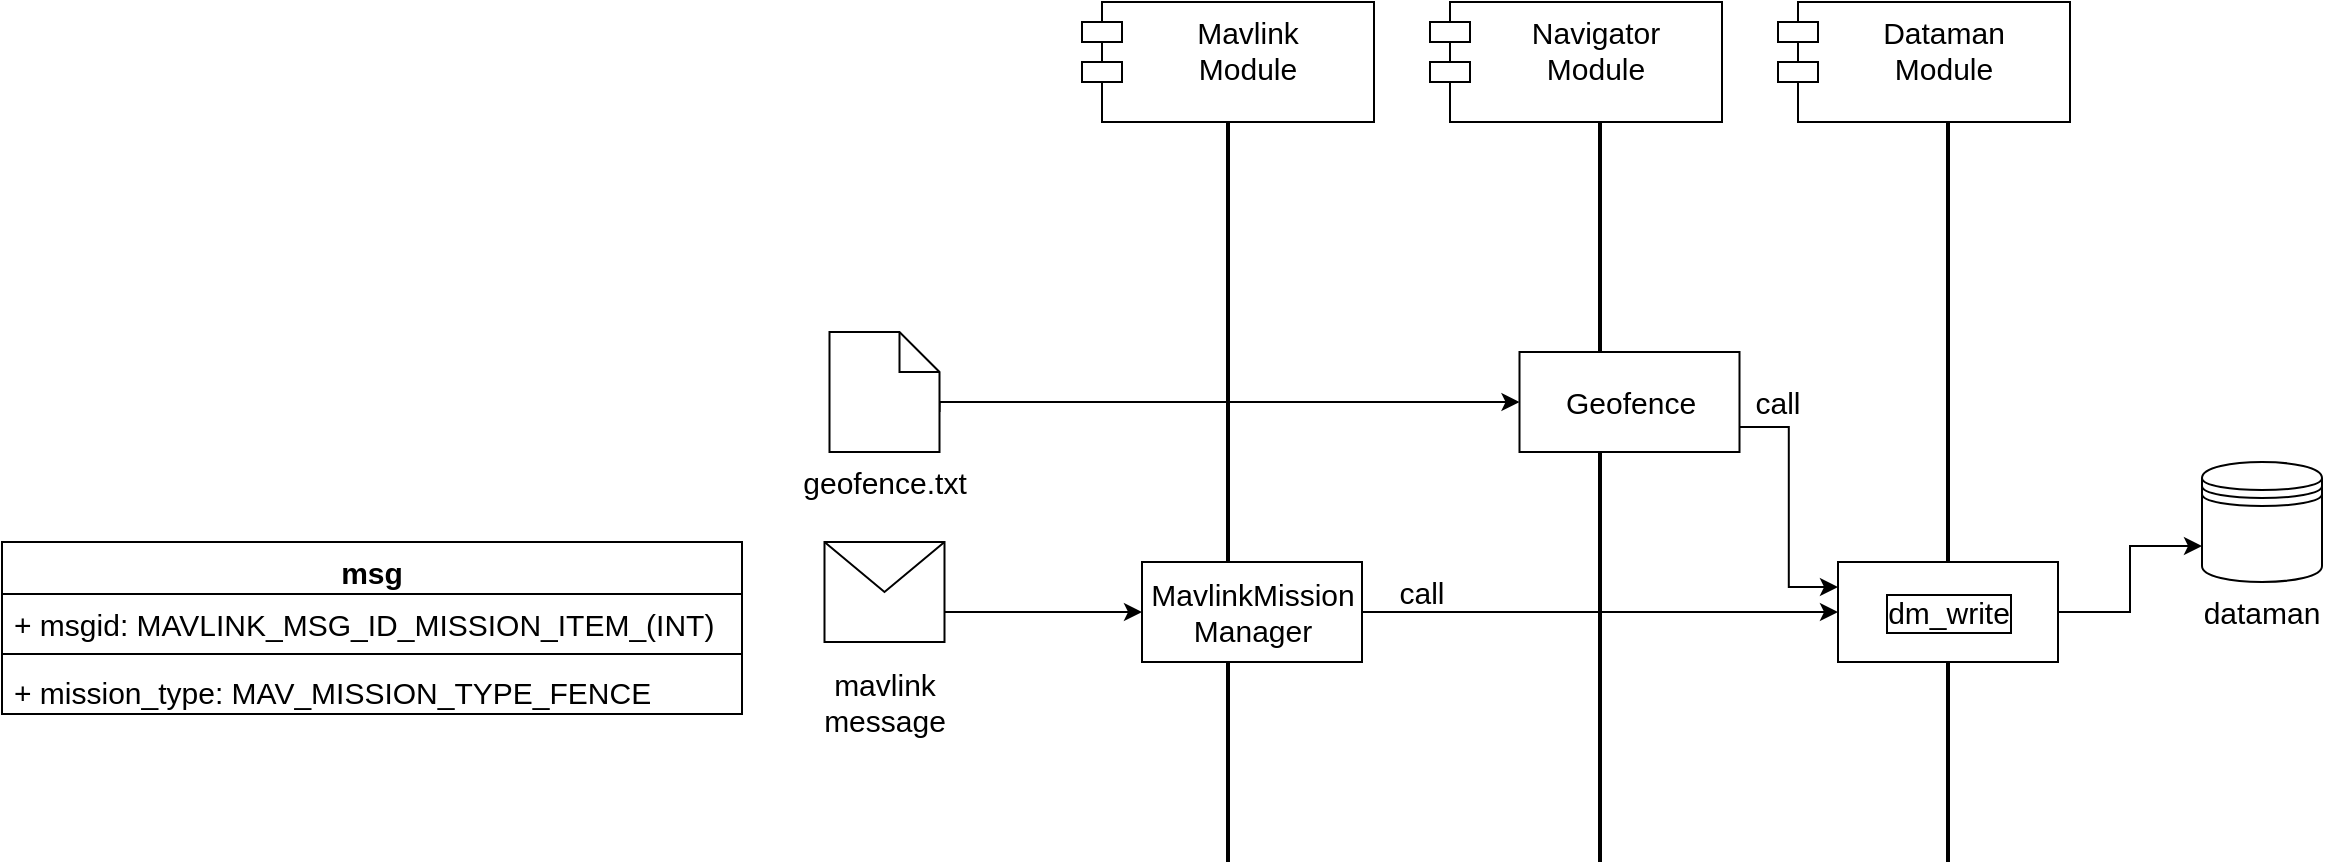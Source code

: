 <mxfile version="20.0.3" type="github" pages="4">
  <diagram id="1iWLaSzN3J1ZeJ7l9204" name="geofence">
    <mxGraphModel dx="2889" dy="1065" grid="1" gridSize="10" guides="1" tooltips="1" connect="1" arrows="1" fold="1" page="1" pageScale="1" pageWidth="827" pageHeight="1169" math="0" shadow="0">
      <root>
        <mxCell id="0" />
        <mxCell id="1" parent="0" />
        <mxCell id="qN-WeFZW97pIgA3dtIkU-3" value="mavlink&lt;br style=&quot;font-size: 15px;&quot;&gt;message" style="text;html=1;align=center;verticalAlign=middle;resizable=0;points=[];autosize=1;strokeColor=none;fillColor=none;fontSize=15;" parent="1" vertex="1">
          <mxGeometry x="41.25" y="535" width="80" height="50" as="geometry" />
        </mxCell>
        <mxCell id="qN-WeFZW97pIgA3dtIkU-35" style="edgeStyle=orthogonalEdgeStyle;rounded=0;orthogonalLoop=1;jettySize=auto;html=1;exitX=1;exitY=0.7;exitDx=0;exitDy=0;entryX=0;entryY=0.5;entryDx=0;entryDy=0;fontSize=15;" parent="1" source="qN-WeFZW97pIgA3dtIkU-7" target="qN-WeFZW97pIgA3dtIkU-27" edge="1">
          <mxGeometry relative="1" as="geometry" />
        </mxCell>
        <mxCell id="qN-WeFZW97pIgA3dtIkU-7" value="" style="shape=message;html=1;whiteSpace=wrap;html=1;outlineConnect=0;fontSize=15;" parent="1" vertex="1">
          <mxGeometry x="51.25" y="480" width="60" height="50" as="geometry" />
        </mxCell>
        <mxCell id="qN-WeFZW97pIgA3dtIkU-13" value="geofence.txt" style="text;html=1;align=center;verticalAlign=middle;resizable=0;points=[];autosize=1;strokeColor=none;fillColor=none;fontSize=15;" parent="1" vertex="1">
          <mxGeometry x="26.25" y="435" width="110" height="30" as="geometry" />
        </mxCell>
        <mxCell id="qN-WeFZW97pIgA3dtIkU-14" value="Mavlink&#xa;Module" style="shape=module;align=left;spacingLeft=20;align=center;verticalAlign=top;fontSize=15;" parent="1" vertex="1">
          <mxGeometry x="180" y="210" width="146" height="60" as="geometry" />
        </mxCell>
        <mxCell id="qN-WeFZW97pIgA3dtIkU-15" value="Navigator&#xa;Module" style="shape=module;align=left;spacingLeft=20;align=center;verticalAlign=top;fontSize=15;" parent="1" vertex="1">
          <mxGeometry x="354" y="210" width="146" height="60" as="geometry" />
        </mxCell>
        <mxCell id="qN-WeFZW97pIgA3dtIkU-16" value="" style="line;strokeWidth=2;direction=south;html=1;fontSize=15;" parent="1" vertex="1">
          <mxGeometry x="248" y="270" width="10" height="370" as="geometry" />
        </mxCell>
        <mxCell id="qN-WeFZW97pIgA3dtIkU-17" value="" style="line;strokeWidth=2;direction=south;html=1;fontSize=15;" parent="1" vertex="1">
          <mxGeometry x="434" y="270" width="10" height="370" as="geometry" />
        </mxCell>
        <mxCell id="qN-WeFZW97pIgA3dtIkU-18" value="" style="shape=datastore;whiteSpace=wrap;html=1;fontSize=15;" parent="1" vertex="1">
          <mxGeometry x="740" y="440" width="60" height="60" as="geometry" />
        </mxCell>
        <mxCell id="qN-WeFZW97pIgA3dtIkU-41" style="edgeStyle=orthogonalEdgeStyle;rounded=0;orthogonalLoop=1;jettySize=auto;html=1;exitX=0;exitY=0;exitDx=55;exitDy=40;exitPerimeter=0;entryX=0;entryY=0.5;entryDx=0;entryDy=0;fontSize=15;" parent="1" source="qN-WeFZW97pIgA3dtIkU-20" target="qN-WeFZW97pIgA3dtIkU-28" edge="1">
          <mxGeometry relative="1" as="geometry">
            <Array as="points">
              <mxPoint x="108.75" y="410" />
            </Array>
          </mxGeometry>
        </mxCell>
        <mxCell id="qN-WeFZW97pIgA3dtIkU-20" value="" style="shape=note;size=20;whiteSpace=wrap;html=1;fontSize=15;" parent="1" vertex="1">
          <mxGeometry x="53.75" y="375" width="55" height="60" as="geometry" />
        </mxCell>
        <mxCell id="qN-WeFZW97pIgA3dtIkU-21" value="dataman" style="text;html=1;strokeColor=none;fillColor=none;align=center;verticalAlign=middle;whiteSpace=wrap;rounded=0;fontSize=15;" parent="1" vertex="1">
          <mxGeometry x="740" y="500" width="60" height="30" as="geometry" />
        </mxCell>
        <mxCell id="qN-WeFZW97pIgA3dtIkU-49" style="edgeStyle=orthogonalEdgeStyle;rounded=0;orthogonalLoop=1;jettySize=auto;html=1;exitX=1;exitY=0.5;exitDx=0;exitDy=0;entryX=0;entryY=0.5;entryDx=0;entryDy=0;fontSize=15;" parent="1" source="qN-WeFZW97pIgA3dtIkU-27" target="qN-WeFZW97pIgA3dtIkU-31" edge="1">
          <mxGeometry relative="1" as="geometry" />
        </mxCell>
        <mxCell id="qN-WeFZW97pIgA3dtIkU-27" value="MavlinkMission&lt;br&gt;Manager" style="html=1;fontSize=15;" parent="1" vertex="1">
          <mxGeometry x="210" y="490" width="110" height="50" as="geometry" />
        </mxCell>
        <mxCell id="qN-WeFZW97pIgA3dtIkU-44" style="edgeStyle=orthogonalEdgeStyle;rounded=0;orthogonalLoop=1;jettySize=auto;html=1;exitX=1;exitY=0.75;exitDx=0;exitDy=0;entryX=0;entryY=0.25;entryDx=0;entryDy=0;fontSize=15;" parent="1" source="qN-WeFZW97pIgA3dtIkU-28" target="qN-WeFZW97pIgA3dtIkU-31" edge="1">
          <mxGeometry relative="1" as="geometry" />
        </mxCell>
        <mxCell id="qN-WeFZW97pIgA3dtIkU-28" value="Geofence" style="html=1;fontSize=15;" parent="1" vertex="1">
          <mxGeometry x="398.75" y="385" width="110" height="50" as="geometry" />
        </mxCell>
        <mxCell id="qN-WeFZW97pIgA3dtIkU-29" value="Dataman&#xa;Module" style="shape=module;align=left;spacingLeft=20;align=center;verticalAlign=top;fontSize=15;" parent="1" vertex="1">
          <mxGeometry x="528" y="210" width="146" height="60" as="geometry" />
        </mxCell>
        <mxCell id="qN-WeFZW97pIgA3dtIkU-30" value="" style="line;strokeWidth=2;direction=south;html=1;fontSize=15;" parent="1" vertex="1">
          <mxGeometry x="608" y="270" width="10" height="370" as="geometry" />
        </mxCell>
        <mxCell id="qN-WeFZW97pIgA3dtIkU-40" style="edgeStyle=orthogonalEdgeStyle;rounded=0;orthogonalLoop=1;jettySize=auto;html=1;exitX=1;exitY=0.5;exitDx=0;exitDy=0;entryX=0;entryY=0.7;entryDx=0;entryDy=0;fontSize=15;" parent="1" source="qN-WeFZW97pIgA3dtIkU-31" target="qN-WeFZW97pIgA3dtIkU-18" edge="1">
          <mxGeometry relative="1" as="geometry" />
        </mxCell>
        <mxCell id="qN-WeFZW97pIgA3dtIkU-31" value="dm_write" style="html=1;fontSize=15;labelBorderColor=default;" parent="1" vertex="1">
          <mxGeometry x="558" y="490" width="110" height="50" as="geometry" />
        </mxCell>
        <mxCell id="qN-WeFZW97pIgA3dtIkU-58" value="msg" style="swimlane;fontStyle=1;align=center;verticalAlign=top;childLayout=stackLayout;horizontal=1;startSize=26;horizontalStack=0;resizeParent=1;resizeParentMax=0;resizeLast=0;collapsible=1;marginBottom=0;fontSize=15;" parent="1" vertex="1">
          <mxGeometry x="-360" y="480" width="370" height="86" as="geometry" />
        </mxCell>
        <mxCell id="qN-WeFZW97pIgA3dtIkU-59" value="+ msgid: MAVLINK_MSG_ID_MISSION_ITEM_(INT)" style="text;strokeColor=none;fillColor=none;align=left;verticalAlign=top;spacingLeft=4;spacingRight=4;overflow=hidden;rotatable=0;points=[[0,0.5],[1,0.5]];portConstraint=eastwest;fontSize=15;" parent="qN-WeFZW97pIgA3dtIkU-58" vertex="1">
          <mxGeometry y="26" width="370" height="26" as="geometry" />
        </mxCell>
        <mxCell id="qN-WeFZW97pIgA3dtIkU-60" value="" style="line;strokeWidth=1;fillColor=none;align=left;verticalAlign=middle;spacingTop=-1;spacingLeft=3;spacingRight=3;rotatable=0;labelPosition=right;points=[];portConstraint=eastwest;fontSize=15;" parent="qN-WeFZW97pIgA3dtIkU-58" vertex="1">
          <mxGeometry y="52" width="370" height="8" as="geometry" />
        </mxCell>
        <mxCell id="qN-WeFZW97pIgA3dtIkU-61" value="+ mission_type: MAV_MISSION_TYPE_FENCE" style="text;strokeColor=none;fillColor=none;align=left;verticalAlign=top;spacingLeft=4;spacingRight=4;overflow=hidden;rotatable=0;points=[[0,0.5],[1,0.5]];portConstraint=eastwest;fontSize=15;" parent="qN-WeFZW97pIgA3dtIkU-58" vertex="1">
          <mxGeometry y="60" width="370" height="26" as="geometry" />
        </mxCell>
        <mxCell id="Tty8Oy4p8M6LU98x6wec-1" value="call" style="text;html=1;strokeColor=none;fillColor=none;align=center;verticalAlign=middle;whiteSpace=wrap;rounded=0;fontSize=15;" parent="1" vertex="1">
          <mxGeometry x="320" y="490" width="60" height="30" as="geometry" />
        </mxCell>
        <mxCell id="wD-BjM9BwijWSIG4a681-1" value="call" style="text;html=1;strokeColor=none;fillColor=none;align=center;verticalAlign=middle;whiteSpace=wrap;rounded=0;fontSize=15;" parent="1" vertex="1">
          <mxGeometry x="498" y="395" width="60" height="30" as="geometry" />
        </mxCell>
      </root>
    </mxGraphModel>
  </diagram>
  <diagram id="W8E7HPKX0FRNSHUZYY1I" name="rally">
    <mxGraphModel dx="3405" dy="1331" grid="1" gridSize="10" guides="1" tooltips="1" connect="1" arrows="1" fold="1" page="1" pageScale="1" pageWidth="827" pageHeight="1169" math="0" shadow="0">
      <root>
        <mxCell id="0" />
        <mxCell id="1" parent="0" />
        <mxCell id="MjPEijqR4NNbJWG7MUDi-1" value="mavlink&lt;br style=&quot;font-size: 15px;&quot;&gt;message" style="text;html=1;align=center;verticalAlign=middle;resizable=0;points=[];autosize=1;strokeColor=none;fillColor=none;fontSize=15;" vertex="1" parent="1">
          <mxGeometry x="41.25" y="535" width="80" height="50" as="geometry" />
        </mxCell>
        <mxCell id="MjPEijqR4NNbJWG7MUDi-2" style="edgeStyle=orthogonalEdgeStyle;rounded=0;orthogonalLoop=1;jettySize=auto;html=1;exitX=1;exitY=0.7;exitDx=0;exitDy=0;entryX=0;entryY=0.5;entryDx=0;entryDy=0;fontSize=15;" edge="1" parent="1" source="MjPEijqR4NNbJWG7MUDi-3" target="MjPEijqR4NNbJWG7MUDi-14">
          <mxGeometry relative="1" as="geometry" />
        </mxCell>
        <mxCell id="MjPEijqR4NNbJWG7MUDi-3" value="" style="shape=message;html=1;whiteSpace=wrap;html=1;outlineConnect=0;fontSize=15;" vertex="1" parent="1">
          <mxGeometry x="51.25" y="480" width="60" height="50" as="geometry" />
        </mxCell>
        <mxCell id="MjPEijqR4NNbJWG7MUDi-5" value="Mavlink&#xa;Module" style="shape=module;align=left;spacingLeft=20;align=center;verticalAlign=top;fontSize=15;" vertex="1" parent="1">
          <mxGeometry x="180" y="210" width="146" height="60" as="geometry" />
        </mxCell>
        <mxCell id="MjPEijqR4NNbJWG7MUDi-7" value="" style="line;strokeWidth=2;direction=south;html=1;fontSize=15;" vertex="1" parent="1">
          <mxGeometry x="248" y="270" width="10" height="370" as="geometry" />
        </mxCell>
        <mxCell id="MjPEijqR4NNbJWG7MUDi-9" value="" style="shape=datastore;whiteSpace=wrap;html=1;fontSize=15;" vertex="1" parent="1">
          <mxGeometry x="592" y="440" width="60" height="60" as="geometry" />
        </mxCell>
        <mxCell id="MjPEijqR4NNbJWG7MUDi-12" value="dataman" style="text;html=1;strokeColor=none;fillColor=none;align=center;verticalAlign=middle;whiteSpace=wrap;rounded=0;fontSize=15;" vertex="1" parent="1">
          <mxGeometry x="592" y="500" width="60" height="30" as="geometry" />
        </mxCell>
        <mxCell id="MjPEijqR4NNbJWG7MUDi-13" style="edgeStyle=orthogonalEdgeStyle;rounded=0;orthogonalLoop=1;jettySize=auto;html=1;exitX=1;exitY=0.5;exitDx=0;exitDy=0;entryX=0;entryY=0.5;entryDx=0;entryDy=0;fontSize=15;" edge="1" parent="1" source="MjPEijqR4NNbJWG7MUDi-14" target="MjPEijqR4NNbJWG7MUDi-20">
          <mxGeometry relative="1" as="geometry" />
        </mxCell>
        <mxCell id="MjPEijqR4NNbJWG7MUDi-14" value="MavlinkMission&lt;br&gt;Manager" style="html=1;fontSize=15;" vertex="1" parent="1">
          <mxGeometry x="210" y="490" width="110" height="50" as="geometry" />
        </mxCell>
        <mxCell id="MjPEijqR4NNbJWG7MUDi-17" value="Dataman&#xa;Module" style="shape=module;align=left;spacingLeft=20;align=center;verticalAlign=top;fontSize=15;" vertex="1" parent="1">
          <mxGeometry x="380" y="210" width="146" height="60" as="geometry" />
        </mxCell>
        <mxCell id="MjPEijqR4NNbJWG7MUDi-18" value="" style="line;strokeWidth=2;direction=south;html=1;fontSize=15;" vertex="1" parent="1">
          <mxGeometry x="460" y="270" width="10" height="370" as="geometry" />
        </mxCell>
        <mxCell id="MjPEijqR4NNbJWG7MUDi-19" style="edgeStyle=orthogonalEdgeStyle;rounded=0;orthogonalLoop=1;jettySize=auto;html=1;exitX=1;exitY=0.5;exitDx=0;exitDy=0;entryX=0;entryY=0.7;entryDx=0;entryDy=0;fontSize=15;" edge="1" parent="1" source="MjPEijqR4NNbJWG7MUDi-20" target="MjPEijqR4NNbJWG7MUDi-9">
          <mxGeometry relative="1" as="geometry" />
        </mxCell>
        <mxCell id="MjPEijqR4NNbJWG7MUDi-20" value="dm_write" style="html=1;fontSize=15;labelBorderColor=default;" vertex="1" parent="1">
          <mxGeometry x="410" y="490" width="110" height="50" as="geometry" />
        </mxCell>
        <mxCell id="MjPEijqR4NNbJWG7MUDi-21" value="msg" style="swimlane;fontStyle=1;align=center;verticalAlign=top;childLayout=stackLayout;horizontal=1;startSize=26;horizontalStack=0;resizeParent=1;resizeParentMax=0;resizeLast=0;collapsible=1;marginBottom=0;fontSize=15;" vertex="1" parent="1">
          <mxGeometry x="-360" y="480" width="370" height="86" as="geometry" />
        </mxCell>
        <mxCell id="MjPEijqR4NNbJWG7MUDi-22" value="+ msgid: MAVLINK_MSG_ID_MISSION_ITEM_(INT)" style="text;strokeColor=none;fillColor=none;align=left;verticalAlign=top;spacingLeft=4;spacingRight=4;overflow=hidden;rotatable=0;points=[[0,0.5],[1,0.5]];portConstraint=eastwest;fontSize=15;" vertex="1" parent="MjPEijqR4NNbJWG7MUDi-21">
          <mxGeometry y="26" width="370" height="26" as="geometry" />
        </mxCell>
        <mxCell id="MjPEijqR4NNbJWG7MUDi-23" value="" style="line;strokeWidth=1;fillColor=none;align=left;verticalAlign=middle;spacingTop=-1;spacingLeft=3;spacingRight=3;rotatable=0;labelPosition=right;points=[];portConstraint=eastwest;fontSize=15;" vertex="1" parent="MjPEijqR4NNbJWG7MUDi-21">
          <mxGeometry y="52" width="370" height="8" as="geometry" />
        </mxCell>
        <mxCell id="MjPEijqR4NNbJWG7MUDi-24" value="+ mission_type: MAV_MISSION_TYPE_RALLY" style="text;strokeColor=none;fillColor=none;align=left;verticalAlign=top;spacingLeft=4;spacingRight=4;overflow=hidden;rotatable=0;points=[[0,0.5],[1,0.5]];portConstraint=eastwest;fontSize=15;" vertex="1" parent="MjPEijqR4NNbJWG7MUDi-21">
          <mxGeometry y="60" width="370" height="26" as="geometry" />
        </mxCell>
        <mxCell id="MjPEijqR4NNbJWG7MUDi-26" value="call" style="text;html=1;strokeColor=none;fillColor=none;align=center;verticalAlign=middle;whiteSpace=wrap;rounded=0;fontSize=15;" vertex="1" parent="1">
          <mxGeometry x="320" y="490" width="60" height="30" as="geometry" />
        </mxCell>
      </root>
    </mxGraphModel>
  </diagram>
  <diagram name="mission" id="_UssVY5c-FsMCcvnqGuC">
    <mxGraphModel dx="2889" dy="1065" grid="1" gridSize="10" guides="1" tooltips="1" connect="1" arrows="1" fold="1" page="1" pageScale="1" pageWidth="827" pageHeight="1169" math="0" shadow="0">
      <root>
        <mxCell id="mM7fHw1ejmW5WXKp_zyd-0" />
        <mxCell id="mM7fHw1ejmW5WXKp_zyd-1" parent="mM7fHw1ejmW5WXKp_zyd-0" />
        <mxCell id="mM7fHw1ejmW5WXKp_zyd-2" value="mavlink&lt;br style=&quot;font-size: 15px;&quot;&gt;message" style="text;html=1;align=center;verticalAlign=middle;resizable=0;points=[];autosize=1;strokeColor=none;fillColor=none;fontSize=15;" vertex="1" parent="mM7fHw1ejmW5WXKp_zyd-1">
          <mxGeometry x="41.25" y="535" width="80" height="50" as="geometry" />
        </mxCell>
        <mxCell id="mM7fHw1ejmW5WXKp_zyd-3" style="edgeStyle=orthogonalEdgeStyle;rounded=0;orthogonalLoop=1;jettySize=auto;html=1;exitX=1;exitY=0.7;exitDx=0;exitDy=0;entryX=0;entryY=0.5;entryDx=0;entryDy=0;fontSize=15;" edge="1" parent="mM7fHw1ejmW5WXKp_zyd-1" source="mM7fHw1ejmW5WXKp_zyd-4" target="mM7fHw1ejmW5WXKp_zyd-10">
          <mxGeometry relative="1" as="geometry" />
        </mxCell>
        <mxCell id="mM7fHw1ejmW5WXKp_zyd-4" value="" style="shape=message;html=1;whiteSpace=wrap;html=1;outlineConnect=0;fontSize=15;" vertex="1" parent="mM7fHw1ejmW5WXKp_zyd-1">
          <mxGeometry x="51.25" y="480" width="60" height="50" as="geometry" />
        </mxCell>
        <mxCell id="mM7fHw1ejmW5WXKp_zyd-5" value="Mavlink&#xa;Module" style="shape=module;align=left;spacingLeft=20;align=center;verticalAlign=top;fontSize=15;" vertex="1" parent="mM7fHw1ejmW5WXKp_zyd-1">
          <mxGeometry x="180" y="210" width="146" height="60" as="geometry" />
        </mxCell>
        <mxCell id="mM7fHw1ejmW5WXKp_zyd-6" value="" style="line;strokeWidth=2;direction=south;html=1;fontSize=15;" vertex="1" parent="mM7fHw1ejmW5WXKp_zyd-1">
          <mxGeometry x="248" y="270" width="10" height="370" as="geometry" />
        </mxCell>
        <mxCell id="mM7fHw1ejmW5WXKp_zyd-7" value="" style="shape=datastore;whiteSpace=wrap;html=1;fontSize=15;" vertex="1" parent="mM7fHw1ejmW5WXKp_zyd-1">
          <mxGeometry x="592" y="440" width="60" height="60" as="geometry" />
        </mxCell>
        <mxCell id="mM7fHw1ejmW5WXKp_zyd-8" value="dataman" style="text;html=1;strokeColor=none;fillColor=none;align=center;verticalAlign=middle;whiteSpace=wrap;rounded=0;fontSize=15;" vertex="1" parent="mM7fHw1ejmW5WXKp_zyd-1">
          <mxGeometry x="592" y="500" width="60" height="30" as="geometry" />
        </mxCell>
        <mxCell id="mM7fHw1ejmW5WXKp_zyd-9" style="edgeStyle=orthogonalEdgeStyle;rounded=0;orthogonalLoop=1;jettySize=auto;html=1;exitX=1;exitY=0.5;exitDx=0;exitDy=0;entryX=0;entryY=0.5;entryDx=0;entryDy=0;fontSize=15;" edge="1" parent="mM7fHw1ejmW5WXKp_zyd-1" source="mM7fHw1ejmW5WXKp_zyd-10" target="mM7fHw1ejmW5WXKp_zyd-14">
          <mxGeometry relative="1" as="geometry" />
        </mxCell>
        <mxCell id="mM7fHw1ejmW5WXKp_zyd-10" value="MavlinkMission&lt;br&gt;Manager" style="html=1;fontSize=15;" vertex="1" parent="mM7fHw1ejmW5WXKp_zyd-1">
          <mxGeometry x="210" y="490" width="110" height="50" as="geometry" />
        </mxCell>
        <mxCell id="mM7fHw1ejmW5WXKp_zyd-11" value="Dataman&#xa;Module" style="shape=module;align=left;spacingLeft=20;align=center;verticalAlign=top;fontSize=15;" vertex="1" parent="mM7fHw1ejmW5WXKp_zyd-1">
          <mxGeometry x="380" y="210" width="146" height="60" as="geometry" />
        </mxCell>
        <mxCell id="mM7fHw1ejmW5WXKp_zyd-12" value="" style="line;strokeWidth=2;direction=south;html=1;fontSize=15;" vertex="1" parent="mM7fHw1ejmW5WXKp_zyd-1">
          <mxGeometry x="460" y="270" width="10" height="370" as="geometry" />
        </mxCell>
        <mxCell id="mM7fHw1ejmW5WXKp_zyd-13" style="edgeStyle=orthogonalEdgeStyle;rounded=0;orthogonalLoop=1;jettySize=auto;html=1;exitX=1;exitY=0.5;exitDx=0;exitDy=0;entryX=0;entryY=0.7;entryDx=0;entryDy=0;fontSize=15;" edge="1" parent="mM7fHw1ejmW5WXKp_zyd-1" source="mM7fHw1ejmW5WXKp_zyd-14" target="mM7fHw1ejmW5WXKp_zyd-7">
          <mxGeometry relative="1" as="geometry" />
        </mxCell>
        <mxCell id="mM7fHw1ejmW5WXKp_zyd-14" value="dm_write" style="html=1;fontSize=15;labelBorderColor=default;" vertex="1" parent="mM7fHw1ejmW5WXKp_zyd-1">
          <mxGeometry x="410" y="490" width="110" height="50" as="geometry" />
        </mxCell>
        <mxCell id="mM7fHw1ejmW5WXKp_zyd-15" value="msg" style="swimlane;fontStyle=1;align=center;verticalAlign=top;childLayout=stackLayout;horizontal=1;startSize=26;horizontalStack=0;resizeParent=1;resizeParentMax=0;resizeLast=0;collapsible=1;marginBottom=0;fontSize=15;" vertex="1" parent="mM7fHw1ejmW5WXKp_zyd-1">
          <mxGeometry x="-360" y="480" width="370" height="86" as="geometry" />
        </mxCell>
        <mxCell id="mM7fHw1ejmW5WXKp_zyd-16" value="+ msgid: MAVLINK_MSG_ID_MISSION_ITEM_(INT)" style="text;strokeColor=none;fillColor=none;align=left;verticalAlign=top;spacingLeft=4;spacingRight=4;overflow=hidden;rotatable=0;points=[[0,0.5],[1,0.5]];portConstraint=eastwest;fontSize=15;" vertex="1" parent="mM7fHw1ejmW5WXKp_zyd-15">
          <mxGeometry y="26" width="370" height="26" as="geometry" />
        </mxCell>
        <mxCell id="mM7fHw1ejmW5WXKp_zyd-17" value="" style="line;strokeWidth=1;fillColor=none;align=left;verticalAlign=middle;spacingTop=-1;spacingLeft=3;spacingRight=3;rotatable=0;labelPosition=right;points=[];portConstraint=eastwest;fontSize=15;" vertex="1" parent="mM7fHw1ejmW5WXKp_zyd-15">
          <mxGeometry y="52" width="370" height="8" as="geometry" />
        </mxCell>
        <mxCell id="mM7fHw1ejmW5WXKp_zyd-18" value="+ mission_type: MAV_MISSION_TYPE_MISSION" style="text;strokeColor=none;fillColor=none;align=left;verticalAlign=top;spacingLeft=4;spacingRight=4;overflow=hidden;rotatable=0;points=[[0,0.5],[1,0.5]];portConstraint=eastwest;fontSize=15;" vertex="1" parent="mM7fHw1ejmW5WXKp_zyd-15">
          <mxGeometry y="60" width="370" height="26" as="geometry" />
        </mxCell>
        <mxCell id="mM7fHw1ejmW5WXKp_zyd-19" value="call" style="text;html=1;strokeColor=none;fillColor=none;align=center;verticalAlign=middle;whiteSpace=wrap;rounded=0;fontSize=15;" vertex="1" parent="mM7fHw1ejmW5WXKp_zyd-1">
          <mxGeometry x="320" y="490" width="60" height="30" as="geometry" />
        </mxCell>
      </root>
    </mxGraphModel>
  </diagram>
  <diagram id="6jFLOuMLNFQ8vBBDov6A" name="Page-4">
    <mxGraphModel dx="1422" dy="734" grid="1" gridSize="10" guides="1" tooltips="1" connect="1" arrows="1" fold="1" page="1" pageScale="1" pageWidth="827" pageHeight="1169" math="0" shadow="0">
      <root>
        <mxCell id="0" />
        <mxCell id="1" parent="0" />
        <mxCell id="NitcVo_FI05qCEZd2ZWc-65" style="edgeStyle=orthogonalEdgeStyle;rounded=0;orthogonalLoop=1;jettySize=auto;html=1;exitX=0.5;exitY=1;exitDx=0;exitDy=0;entryX=1;entryY=0.441;entryDx=0;entryDy=0;entryPerimeter=0;" edge="1" parent="1" source="NitcVo_FI05qCEZd2ZWc-35" target="NitcVo_FI05qCEZd2ZWc-1">
          <mxGeometry relative="1" as="geometry" />
        </mxCell>
        <mxCell id="NitcVo_FI05qCEZd2ZWc-35" value="" style="rounded=1;whiteSpace=wrap;html=1;dashed=1;" vertex="1" parent="1">
          <mxGeometry x="550" y="290" width="160" height="300" as="geometry" />
        </mxCell>
        <mxCell id="NitcVo_FI05qCEZd2ZWc-34" value="" style="rounded=1;whiteSpace=wrap;html=1;dashed=1;" vertex="1" parent="1">
          <mxGeometry x="90" y="340" width="160" height="390" as="geometry" />
        </mxCell>
        <mxCell id="NitcVo_FI05qCEZd2ZWc-59" style="edgeStyle=orthogonalEdgeStyle;curved=1;orthogonalLoop=1;jettySize=auto;html=1;exitX=0.5;exitY=1;exitDx=0;exitDy=0;entryX=0.5;entryY=0;entryDx=0;entryDy=0;startArrow=none;" edge="1" parent="1" source="NitcVo_FI05qCEZd2ZWc-69" target="NitcVo_FI05qCEZd2ZWc-3">
          <mxGeometry relative="1" as="geometry" />
        </mxCell>
        <mxCell id="NitcVo_FI05qCEZd2ZWc-63" style="edgeStyle=orthogonalEdgeStyle;curved=1;orthogonalLoop=1;jettySize=auto;html=1;exitX=0.5;exitY=0;exitDx=0;exitDy=0;entryX=0.5;entryY=1;entryDx=0;entryDy=0;startArrow=none;" edge="1" parent="1" source="NitcVo_FI05qCEZd2ZWc-72" target="NitcVo_FI05qCEZd2ZWc-2">
          <mxGeometry relative="1" as="geometry" />
        </mxCell>
        <mxCell id="NitcVo_FI05qCEZd2ZWc-1" value="uORB" style="rounded=1;whiteSpace=wrap;html=1;" vertex="1" parent="1">
          <mxGeometry x="350" y="485" width="120" height="90" as="geometry" />
        </mxCell>
        <mxCell id="NitcVo_FI05qCEZd2ZWc-64" style="edgeStyle=orthogonalEdgeStyle;orthogonalLoop=1;jettySize=auto;html=1;exitX=1;exitY=0.5;exitDx=0;exitDy=0;entryX=0.5;entryY=0;entryDx=0;entryDy=0;rounded=0;endArrow=none;endFill=0;" edge="1" parent="1" source="NitcVo_FI05qCEZd2ZWc-2" target="NitcVo_FI05qCEZd2ZWc-35">
          <mxGeometry relative="1" as="geometry" />
        </mxCell>
        <mxCell id="NitcVo_FI05qCEZd2ZWc-2" value="Navigator" style="rounded=1;whiteSpace=wrap;html=1;" vertex="1" parent="1">
          <mxGeometry x="350" y="355" width="120" height="60" as="geometry" />
        </mxCell>
        <mxCell id="NitcVo_FI05qCEZd2ZWc-3" value="controller" style="rounded=1;whiteSpace=wrap;html=1;" vertex="1" parent="1">
          <mxGeometry x="350" y="645" width="120" height="60" as="geometry" />
        </mxCell>
        <mxCell id="NitcVo_FI05qCEZd2ZWc-18" style="edgeStyle=orthogonalEdgeStyle;rounded=0;orthogonalLoop=1;jettySize=auto;html=1;exitX=1;exitY=0.5;exitDx=0;exitDy=0;entryX=0;entryY=0.5;entryDx=0;entryDy=0;" edge="1" parent="1" source="NitcVo_FI05qCEZd2ZWc-4" target="NitcVo_FI05qCEZd2ZWc-1">
          <mxGeometry relative="1" as="geometry" />
        </mxCell>
        <mxCell id="NitcVo_FI05qCEZd2ZWc-4" value="Land_detector" style="rounded=1;whiteSpace=wrap;html=1;" vertex="1" parent="1">
          <mxGeometry x="110" y="370" width="120" height="40" as="geometry" />
        </mxCell>
        <mxCell id="NitcVo_FI05qCEZd2ZWc-23" style="edgeStyle=orthogonalEdgeStyle;rounded=0;orthogonalLoop=1;jettySize=auto;html=1;exitX=1;exitY=0.5;exitDx=0;exitDy=0;entryX=0;entryY=0.5;entryDx=0;entryDy=0;" edge="1" parent="1" source="NitcVo_FI05qCEZd2ZWc-5" target="NitcVo_FI05qCEZd2ZWc-1">
          <mxGeometry relative="1" as="geometry" />
        </mxCell>
        <mxCell id="NitcVo_FI05qCEZd2ZWc-5" value="*fw_pos_control_l1" style="rounded=1;whiteSpace=wrap;html=1;" vertex="1" parent="1">
          <mxGeometry x="110" y="415" width="120" height="40" as="geometry" />
        </mxCell>
        <mxCell id="NitcVo_FI05qCEZd2ZWc-6" value="vtol_att_control" style="rounded=1;whiteSpace=wrap;html=1;" vertex="1" parent="1">
          <mxGeometry x="571" y="515" width="120" height="40" as="geometry" />
        </mxCell>
        <mxCell id="NitcVo_FI05qCEZd2ZWc-24" style="edgeStyle=orthogonalEdgeStyle;rounded=0;orthogonalLoop=1;jettySize=auto;html=1;exitX=1;exitY=0.5;exitDx=0;exitDy=0;entryX=0;entryY=0.5;entryDx=0;entryDy=0;" edge="1" parent="1" source="NitcVo_FI05qCEZd2ZWc-7" target="NitcVo_FI05qCEZd2ZWc-1">
          <mxGeometry relative="1" as="geometry" />
        </mxCell>
        <mxCell id="NitcVo_FI05qCEZd2ZWc-7" value="commander" style="rounded=1;whiteSpace=wrap;html=1;" vertex="1" parent="1">
          <mxGeometry x="110" y="460" width="120" height="40" as="geometry" />
        </mxCell>
        <mxCell id="NitcVo_FI05qCEZd2ZWc-25" style="edgeStyle=orthogonalEdgeStyle;rounded=0;orthogonalLoop=1;jettySize=auto;html=1;exitX=1;exitY=0.5;exitDx=0;exitDy=0;entryX=0;entryY=0.5;entryDx=0;entryDy=0;" edge="1" parent="1" source="NitcVo_FI05qCEZd2ZWc-8" target="NitcVo_FI05qCEZd2ZWc-1">
          <mxGeometry relative="1" as="geometry" />
        </mxCell>
        <mxCell id="NitcVo_FI05qCEZd2ZWc-8" value="flight_mode_manager" style="rounded=1;whiteSpace=wrap;html=1;" vertex="1" parent="1">
          <mxGeometry x="110" y="510" width="120" height="40" as="geometry" />
        </mxCell>
        <mxCell id="NitcVo_FI05qCEZd2ZWc-26" style="edgeStyle=orthogonalEdgeStyle;rounded=0;orthogonalLoop=1;jettySize=auto;html=1;exitX=1;exitY=0.5;exitDx=0;exitDy=0;" edge="1" parent="1" source="NitcVo_FI05qCEZd2ZWc-9" target="NitcVo_FI05qCEZd2ZWc-1">
          <mxGeometry relative="1" as="geometry" />
        </mxCell>
        <mxCell id="NitcVo_FI05qCEZd2ZWc-9" value="gimbal" style="rounded=1;whiteSpace=wrap;html=1;" vertex="1" parent="1">
          <mxGeometry x="110" y="560" width="120" height="40" as="geometry" />
        </mxCell>
        <mxCell id="NitcVo_FI05qCEZd2ZWc-28" style="edgeStyle=orthogonalEdgeStyle;rounded=0;orthogonalLoop=1;jettySize=auto;html=1;exitX=1;exitY=0.5;exitDx=0;exitDy=0;entryX=0;entryY=0.5;entryDx=0;entryDy=0;" edge="1" parent="1" source="NitcVo_FI05qCEZd2ZWc-10" target="NitcVo_FI05qCEZd2ZWc-1">
          <mxGeometry relative="1" as="geometry" />
        </mxCell>
        <mxCell id="NitcVo_FI05qCEZd2ZWc-10" value="mavlink" style="rounded=1;whiteSpace=wrap;html=1;" vertex="1" parent="1">
          <mxGeometry x="110" y="610" width="120" height="40" as="geometry" />
        </mxCell>
        <mxCell id="NitcVo_FI05qCEZd2ZWc-20" style="edgeStyle=orthogonalEdgeStyle;rounded=0;orthogonalLoop=1;jettySize=auto;html=1;exitX=1;exitY=0.5;exitDx=0;exitDy=0;entryX=0;entryY=0.5;entryDx=0;entryDy=0;" edge="1" parent="1" source="NitcVo_FI05qCEZd2ZWc-11" target="NitcVo_FI05qCEZd2ZWc-1">
          <mxGeometry relative="1" as="geometry" />
        </mxCell>
        <mxCell id="NitcVo_FI05qCEZd2ZWc-11" value="gps" style="rounded=1;whiteSpace=wrap;html=1;" vertex="1" parent="1">
          <mxGeometry x="110" y="660" width="120" height="40" as="geometry" />
        </mxCell>
        <mxCell id="NitcVo_FI05qCEZd2ZWc-12" value="fixedwing_control" style="rounded=1;whiteSpace=wrap;html=1;" vertex="1" parent="1">
          <mxGeometry x="570" y="315" width="120" height="40" as="geometry" />
        </mxCell>
        <mxCell id="NitcVo_FI05qCEZd2ZWc-13" value="rover_steering_control" style="rounded=1;whiteSpace=wrap;html=1;" vertex="1" parent="1">
          <mxGeometry x="570" y="365" width="120" height="40" as="geometry" />
        </mxCell>
        <mxCell id="NitcVo_FI05qCEZd2ZWc-14" value="rover_pos_control" style="rounded=1;whiteSpace=wrap;html=1;" vertex="1" parent="1">
          <mxGeometry x="571" y="415" width="120" height="40" as="geometry" />
        </mxCell>
        <mxCell id="NitcVo_FI05qCEZd2ZWc-15" value="*fw_pos_control_l1" style="rounded=1;whiteSpace=wrap;html=1;" vertex="1" parent="1">
          <mxGeometry x="571" y="465" width="120" height="40" as="geometry" />
        </mxCell>
        <mxCell id="NitcVo_FI05qCEZd2ZWc-36" value="publish" style="text;html=1;align=center;verticalAlign=middle;resizable=0;points=[];autosize=1;strokeColor=none;fillColor=none;" vertex="1" parent="1">
          <mxGeometry x="290" y="530" width="60" height="30" as="geometry" />
        </mxCell>
        <mxCell id="NitcVo_FI05qCEZd2ZWc-38" value="" style="curved=1;endArrow=classic;html=1;rounded=0;exitX=1.015;exitY=0.028;exitDx=0;exitDy=0;exitPerimeter=0;entryX=0.5;entryY=0;entryDx=0;entryDy=0;fillColor=#f8cecc;strokeColor=#b85450;dashed=1;" edge="1" parent="1" source="NitcVo_FI05qCEZd2ZWc-36" target="NitcVo_FI05qCEZd2ZWc-1">
          <mxGeometry width="50" height="50" relative="1" as="geometry">
            <mxPoint x="220" y="500" as="sourcePoint" />
            <mxPoint x="414" y="490" as="targetPoint" />
            <Array as="points">
              <mxPoint x="370" y="530" />
              <mxPoint x="410" y="510" />
            </Array>
          </mxGeometry>
        </mxCell>
        <mxCell id="NitcVo_FI05qCEZd2ZWc-66" value="publish" style="text;html=1;align=center;verticalAlign=middle;resizable=0;points=[];autosize=1;strokeColor=none;fillColor=default;" vertex="1" parent="1">
          <mxGeometry x="480" y="555" width="60" height="30" as="geometry" />
        </mxCell>
        <mxCell id="NitcVo_FI05qCEZd2ZWc-68" value="" style="curved=1;endArrow=classic;html=1;rounded=0;exitX=1;exitY=0.5;exitDx=0;exitDy=0;entryX=0.5;entryY=1;entryDx=0;entryDy=0;fillColor=#f8cecc;strokeColor=#b85450;dashed=1;" edge="1" parent="1" source="NitcVo_FI05qCEZd2ZWc-1" target="NitcVo_FI05qCEZd2ZWc-1">
          <mxGeometry width="50" height="50" relative="1" as="geometry">
            <mxPoint x="360.9" y="540.84" as="sourcePoint" />
            <mxPoint x="420" y="495" as="targetPoint" />
            <Array as="points">
              <mxPoint x="440" y="530" />
              <mxPoint x="410" y="550" />
            </Array>
          </mxGeometry>
        </mxCell>
        <mxCell id="NitcVo_FI05qCEZd2ZWc-69" value="subscribe" style="text;html=1;align=center;verticalAlign=middle;resizable=0;points=[];autosize=1;strokeColor=none;fillColor=default;" vertex="1" parent="1">
          <mxGeometry x="375" y="590" width="70" height="30" as="geometry" />
        </mxCell>
        <mxCell id="NitcVo_FI05qCEZd2ZWc-70" value="" style="edgeStyle=orthogonalEdgeStyle;curved=1;orthogonalLoop=1;jettySize=auto;html=1;exitX=0.5;exitY=1;exitDx=0;exitDy=0;entryX=0.5;entryY=0;entryDx=0;entryDy=0;endArrow=none;" edge="1" parent="1" source="NitcVo_FI05qCEZd2ZWc-1" target="NitcVo_FI05qCEZd2ZWc-69">
          <mxGeometry relative="1" as="geometry">
            <mxPoint x="410" y="575" as="sourcePoint" />
            <mxPoint x="410" y="645" as="targetPoint" />
          </mxGeometry>
        </mxCell>
        <mxCell id="NitcVo_FI05qCEZd2ZWc-72" value="subscribe" style="text;html=1;align=center;verticalAlign=middle;resizable=0;points=[];autosize=1;strokeColor=none;fillColor=default;" vertex="1" parent="1">
          <mxGeometry x="375" y="435" width="70" height="30" as="geometry" />
        </mxCell>
        <mxCell id="NitcVo_FI05qCEZd2ZWc-73" value="" style="edgeStyle=orthogonalEdgeStyle;curved=1;orthogonalLoop=1;jettySize=auto;html=1;exitX=0.5;exitY=0;exitDx=0;exitDy=0;entryX=0.5;entryY=1;entryDx=0;entryDy=0;endArrow=none;" edge="1" parent="1" source="NitcVo_FI05qCEZd2ZWc-1" target="NitcVo_FI05qCEZd2ZWc-72">
          <mxGeometry relative="1" as="geometry">
            <mxPoint x="410" y="485" as="sourcePoint" />
            <mxPoint x="410" y="415" as="targetPoint" />
          </mxGeometry>
        </mxCell>
      </root>
    </mxGraphModel>
  </diagram>
</mxfile>
